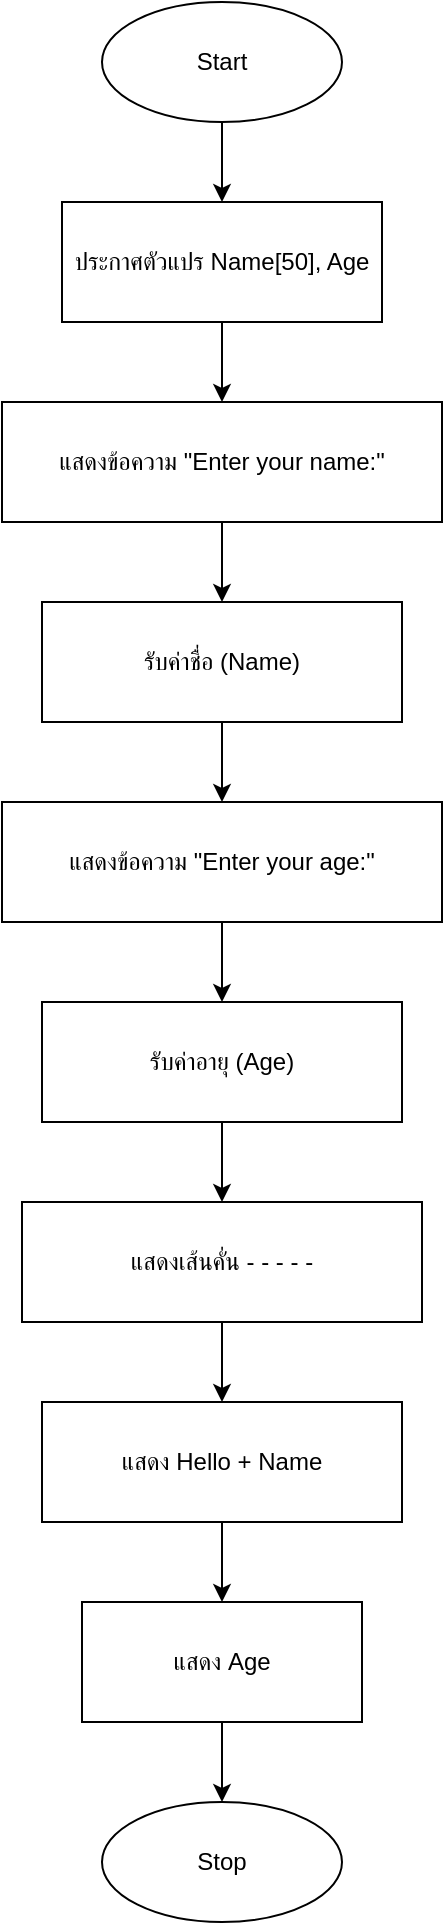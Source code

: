 <mxfile version="28.1.2">
  <diagram name="หน้า-1" id="yPE1tqpb_lsDWWim6m2U">
    <mxGraphModel dx="1489" dy="894" grid="1" gridSize="10" guides="1" tooltips="1" connect="1" arrows="1" fold="1" page="1" pageScale="1" pageWidth="827" pageHeight="1169" math="0" shadow="0">
      <root>
        <mxCell id="0" />
        <mxCell id="1" parent="0" />
        <mxCell id="L7ZdPiykQo-FcEbLSZs2-1" value="Start" style="ellipse;whiteSpace=wrap;html=1;" vertex="1" parent="1">
          <mxGeometry x="354" y="50" width="120" height="60" as="geometry" />
        </mxCell>
        <mxCell id="L7ZdPiykQo-FcEbLSZs2-2" value="ประกาศตัวแปร Name[50], Age" style="rounded=0;whiteSpace=wrap;html=1;" vertex="1" parent="1">
          <mxGeometry x="334" y="150" width="160" height="60" as="geometry" />
        </mxCell>
        <mxCell id="L7ZdPiykQo-FcEbLSZs2-3" value="แสดงข้อความ &quot;Enter your name:&quot;" style="parallelogram;whiteSpace=wrap;html=1;" vertex="1" parent="1">
          <mxGeometry x="304" y="250" width="220" height="60" as="geometry" />
        </mxCell>
        <mxCell id="L7ZdPiykQo-FcEbLSZs2-4" value="รับค่าชื่อ (Name)" style="parallelogram;whiteSpace=wrap;html=1;" vertex="1" parent="1">
          <mxGeometry x="324" y="350" width="180" height="60" as="geometry" />
        </mxCell>
        <mxCell id="L7ZdPiykQo-FcEbLSZs2-5" value="แสดงข้อความ &quot;Enter your age:&quot;" style="parallelogram;whiteSpace=wrap;html=1;" vertex="1" parent="1">
          <mxGeometry x="304" y="450" width="220" height="60" as="geometry" />
        </mxCell>
        <mxCell id="L7ZdPiykQo-FcEbLSZs2-6" value="รับค่าอายุ (Age)" style="parallelogram;whiteSpace=wrap;html=1;" vertex="1" parent="1">
          <mxGeometry x="324" y="550" width="180" height="60" as="geometry" />
        </mxCell>
        <mxCell id="L7ZdPiykQo-FcEbLSZs2-7" value="แสดงเส้นคั่น - - - - -" style="parallelogram;whiteSpace=wrap;html=1;" vertex="1" parent="1">
          <mxGeometry x="314" y="650" width="200" height="60" as="geometry" />
        </mxCell>
        <mxCell id="L7ZdPiykQo-FcEbLSZs2-8" value="แสดง Hello + Name" style="parallelogram;whiteSpace=wrap;html=1;" vertex="1" parent="1">
          <mxGeometry x="324" y="750" width="180" height="60" as="geometry" />
        </mxCell>
        <mxCell id="L7ZdPiykQo-FcEbLSZs2-9" value="แสดง Age" style="parallelogram;whiteSpace=wrap;html=1;" vertex="1" parent="1">
          <mxGeometry x="344" y="850" width="140" height="60" as="geometry" />
        </mxCell>
        <mxCell id="L7ZdPiykQo-FcEbLSZs2-10" value="Stop" style="ellipse;whiteSpace=wrap;html=1;" vertex="1" parent="1">
          <mxGeometry x="354" y="950" width="120" height="60" as="geometry" />
        </mxCell>
        <mxCell id="L7ZdPiykQo-FcEbLSZs2-11" edge="1" parent="1" source="L7ZdPiykQo-FcEbLSZs2-1" target="L7ZdPiykQo-FcEbLSZs2-2">
          <mxGeometry relative="1" as="geometry" />
        </mxCell>
        <mxCell id="L7ZdPiykQo-FcEbLSZs2-12" edge="1" parent="1" source="L7ZdPiykQo-FcEbLSZs2-2" target="L7ZdPiykQo-FcEbLSZs2-3">
          <mxGeometry relative="1" as="geometry" />
        </mxCell>
        <mxCell id="L7ZdPiykQo-FcEbLSZs2-13" edge="1" parent="1" source="L7ZdPiykQo-FcEbLSZs2-3" target="L7ZdPiykQo-FcEbLSZs2-4">
          <mxGeometry relative="1" as="geometry" />
        </mxCell>
        <mxCell id="L7ZdPiykQo-FcEbLSZs2-14" edge="1" parent="1" source="L7ZdPiykQo-FcEbLSZs2-4" target="L7ZdPiykQo-FcEbLSZs2-5">
          <mxGeometry relative="1" as="geometry" />
        </mxCell>
        <mxCell id="L7ZdPiykQo-FcEbLSZs2-15" edge="1" parent="1" source="L7ZdPiykQo-FcEbLSZs2-5" target="L7ZdPiykQo-FcEbLSZs2-6">
          <mxGeometry relative="1" as="geometry" />
        </mxCell>
        <mxCell id="L7ZdPiykQo-FcEbLSZs2-16" edge="1" parent="1" source="L7ZdPiykQo-FcEbLSZs2-6" target="L7ZdPiykQo-FcEbLSZs2-7">
          <mxGeometry relative="1" as="geometry" />
        </mxCell>
        <mxCell id="L7ZdPiykQo-FcEbLSZs2-17" edge="1" parent="1" source="L7ZdPiykQo-FcEbLSZs2-7" target="L7ZdPiykQo-FcEbLSZs2-8">
          <mxGeometry relative="1" as="geometry" />
        </mxCell>
        <mxCell id="L7ZdPiykQo-FcEbLSZs2-18" edge="1" parent="1" source="L7ZdPiykQo-FcEbLSZs2-8" target="L7ZdPiykQo-FcEbLSZs2-9">
          <mxGeometry relative="1" as="geometry" />
        </mxCell>
        <mxCell id="L7ZdPiykQo-FcEbLSZs2-19" edge="1" parent="1" source="L7ZdPiykQo-FcEbLSZs2-9" target="L7ZdPiykQo-FcEbLSZs2-10">
          <mxGeometry relative="1" as="geometry" />
        </mxCell>
      </root>
    </mxGraphModel>
  </diagram>
</mxfile>
